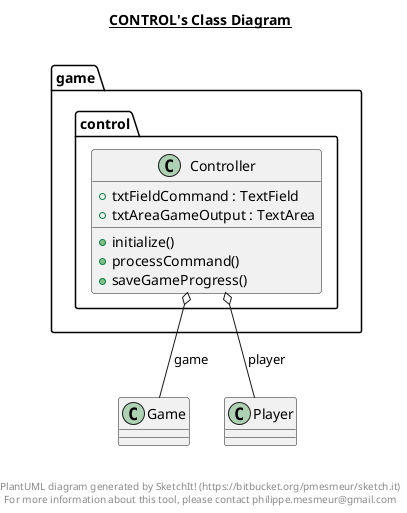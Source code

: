 @startuml

title __CONTROL's Class Diagram__\n

  package game {
    package game.control {
      class Controller {
          + txtFieldCommand : TextField
          + txtAreaGameOutput : TextArea
          + initialize()
          + processCommand()
          + saveGameProgress()
      }
    }
  }
  

  Controller o-- Game : game
  Controller o-- Player : player


right footer


PlantUML diagram generated by SketchIt! (https://bitbucket.org/pmesmeur/sketch.it)
For more information about this tool, please contact philippe.mesmeur@gmail.com
endfooter

@enduml
